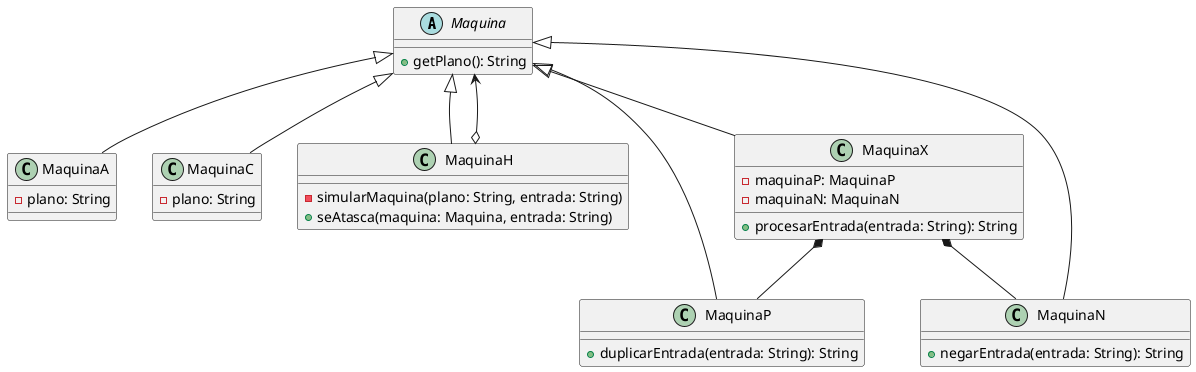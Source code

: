 @startuml
'https://plantuml.com/sequence-diagram

abstract class Maquina {
  + getPlano(): String
}

class MaquinaA {
  - plano: String
}

class MaquinaC {
  - plano: String
}

class MaquinaH {
  - simularMaquina(plano: String, entrada: String)
  + seAtasca(maquina: Maquina, entrada: String)
}

class MaquinaP {
  + duplicarEntrada(entrada: String): String
}

class MaquinaN {
  + negarEntrada(entrada: String): String
}

class MaquinaX {
  - maquinaP: MaquinaP
  - maquinaN: MaquinaN
  + procesarEntrada(entrada: String): String
}

Maquina <|-- MaquinaA
Maquina <|-- MaquinaC
Maquina <|-- MaquinaH
Maquina <|-- MaquinaP
Maquina <|-- MaquinaN
Maquina <|-- MaquinaX

MaquinaH o--> Maquina

MaquinaX *-- MaquinaP
MaquinaX *-- MaquinaN

@enduml
